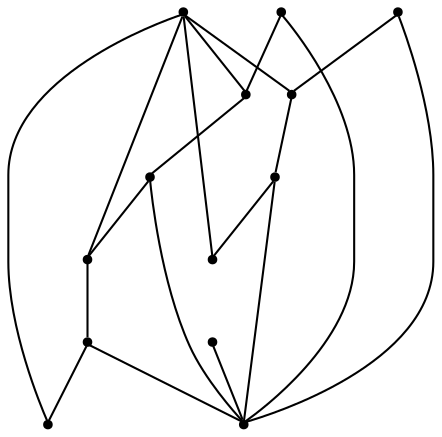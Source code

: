 graph {
  node [shape=point,comment="{\"directed\":false,\"doi\":\"10.1007/11618058_34\",\"figure\":\"3 (2)\"}"]

  v0 [pos="1100.0170921148256,520.9840040940505"]
  v1 [pos="1039.6933934411338,345.17156894390405"]
  v2 [pos="805.2122797056686,345.17156894390405"]
  v3 [pos="922.4840911155522,696.7339735764724"]
  v4 [pos="805.2122797056686,696.7339735764724"]
  v5 [pos="1039.6933934411338,696.7339735764724"]
  v6 [pos="981.0574877361919,345.17156894390405"]
  v7 [pos="688.0029773800873,520.9840040940505"]
  v8 [pos="981.0574877361919,696.7339735764724"]
  v9 [pos="894.0412972383721,519.4840651292068"]
  v10 [pos="863.8481854106105,696.7339735764724"]
  v11 [pos="746.5763740007267,345.17156894390405"]
  v12 [pos="746.5763740007267,696.7339735764724"]

  v0 -- v1 [id="-1",pos="1100.0170921148256,520.9840040940505 1039.6933934411338,345.17156894390405 1039.6933934411338,345.17156894390405 1039.6933934411338,345.17156894390405"]
  v0 -- v2 [id="-2",pos="1100.0170921148256,520.9840040940505 805.2122797056686,345.17156894390405 805.2122797056686,345.17156894390405 805.2122797056686,345.17156894390405"]
  v0 -- v3 [id="-3",pos="1100.0170921148256,520.9840040940505 922.4840911155522,696.7339735764724 922.4840911155522,696.7339735764724 922.4840911155522,696.7339735764724"]
  v0 -- v4 [id="-4",pos="1100.0170921148256,520.9840040940505 805.2122797056686,696.7339735764724 805.2122797056686,696.7339735764724 805.2122797056686,696.7339735764724"]
  v0 -- v5 [id="-5",pos="1100.0170921148256,520.9840040940505 1039.6933934411338,696.7339735764724 1039.6933934411338,696.7339735764724 1039.6933934411338,696.7339735764724"]
  v12 -- v7 [id="-11",pos="746.5763740007267,696.7339735764724 688.0029773800873,520.9840040940505 688.0029773800873,520.9840040940505 688.0029773800873,520.9840040940505"]
  v11 -- v7 [id="-14",pos="746.5763740007267,345.17156894390405 688.0029773800873,520.9840040940505 688.0029773800873,520.9840040940505 688.0029773800873,520.9840040940505"]
  v6 -- v7 [id="-17",pos="981.0574877361919,345.17156894390405 688.0029773800873,520.9840040940505 688.0029773800873,520.9840040940505 688.0029773800873,520.9840040940505"]
  v8 -- v7 [id="-21",pos="981.0574877361919,696.7339735764724 688.0029773800873,520.9840040940505 688.0029773800873,520.9840040940505 688.0029773800873,520.9840040940505"]
  v9 -- v7 [id="-28",pos="894.0412972383721,519.4840651292068 688.0029773800873,520.9840040940505 688.0029773800873,520.9840040940505 688.0029773800873,520.9840040940505"]
  v10 -- v7 [id="-31",pos="863.8481854106105,696.7339735764724 688.0029773800873,520.9840040940505 688.0029773800873,520.9840040940505 688.0029773800873,520.9840040940505"]
  v12 -- v4 [id="-51",pos="746.5763740007267,696.7339735764724 805.2122797056686,696.7339735764724 805.2122797056686,696.7339735764724 805.2122797056686,696.7339735764724"]
  v6 -- v1 [id="-55",pos="981.0574877361919,345.17156894390405 1039.6933934411338,345.17156894390405 1039.6933934411338,345.17156894390405 1039.6933934411338,345.17156894390405"]
  v8 -- v5 [id="-56",pos="981.0574877361919,696.7339735764724 1039.6933934411338,696.7339735764724 1039.6933934411338,696.7339735764724 1039.6933934411338,696.7339735764724"]
  v11 -- v2 [id="-58",pos="746.5763740007267,345.17156894390405 805.2122797056686,345.17156894390405 805.2122797056686,345.17156894390405 805.2122797056686,345.17156894390405"]
  v4 -- v10 [id="-65",pos="805.2122797056686,696.7339735764724 863.8481854106105,696.7339735764724 863.8481854106105,696.7339735764724 863.8481854106105,696.7339735764724"]
  v3 -- v8 [id="-66",pos="922.4840911155522,696.7339735764724 981.0574877361919,696.7339735764724 981.0574877361919,696.7339735764724 981.0574877361919,696.7339735764724"]
  v2 -- v6 [id="-69",pos="805.2122797056686,345.17156894390405 981.0574877361919,345.17156894390405 981.0574877361919,345.17156894390405 981.0574877361919,345.17156894390405"]
  v10 -- v3 [id="-77",pos="863.8481854106105,696.7339735764724 922.4840911155522,696.7339735764724 922.4840911155522,696.7339735764724 922.4840911155522,696.7339735764724"]
}